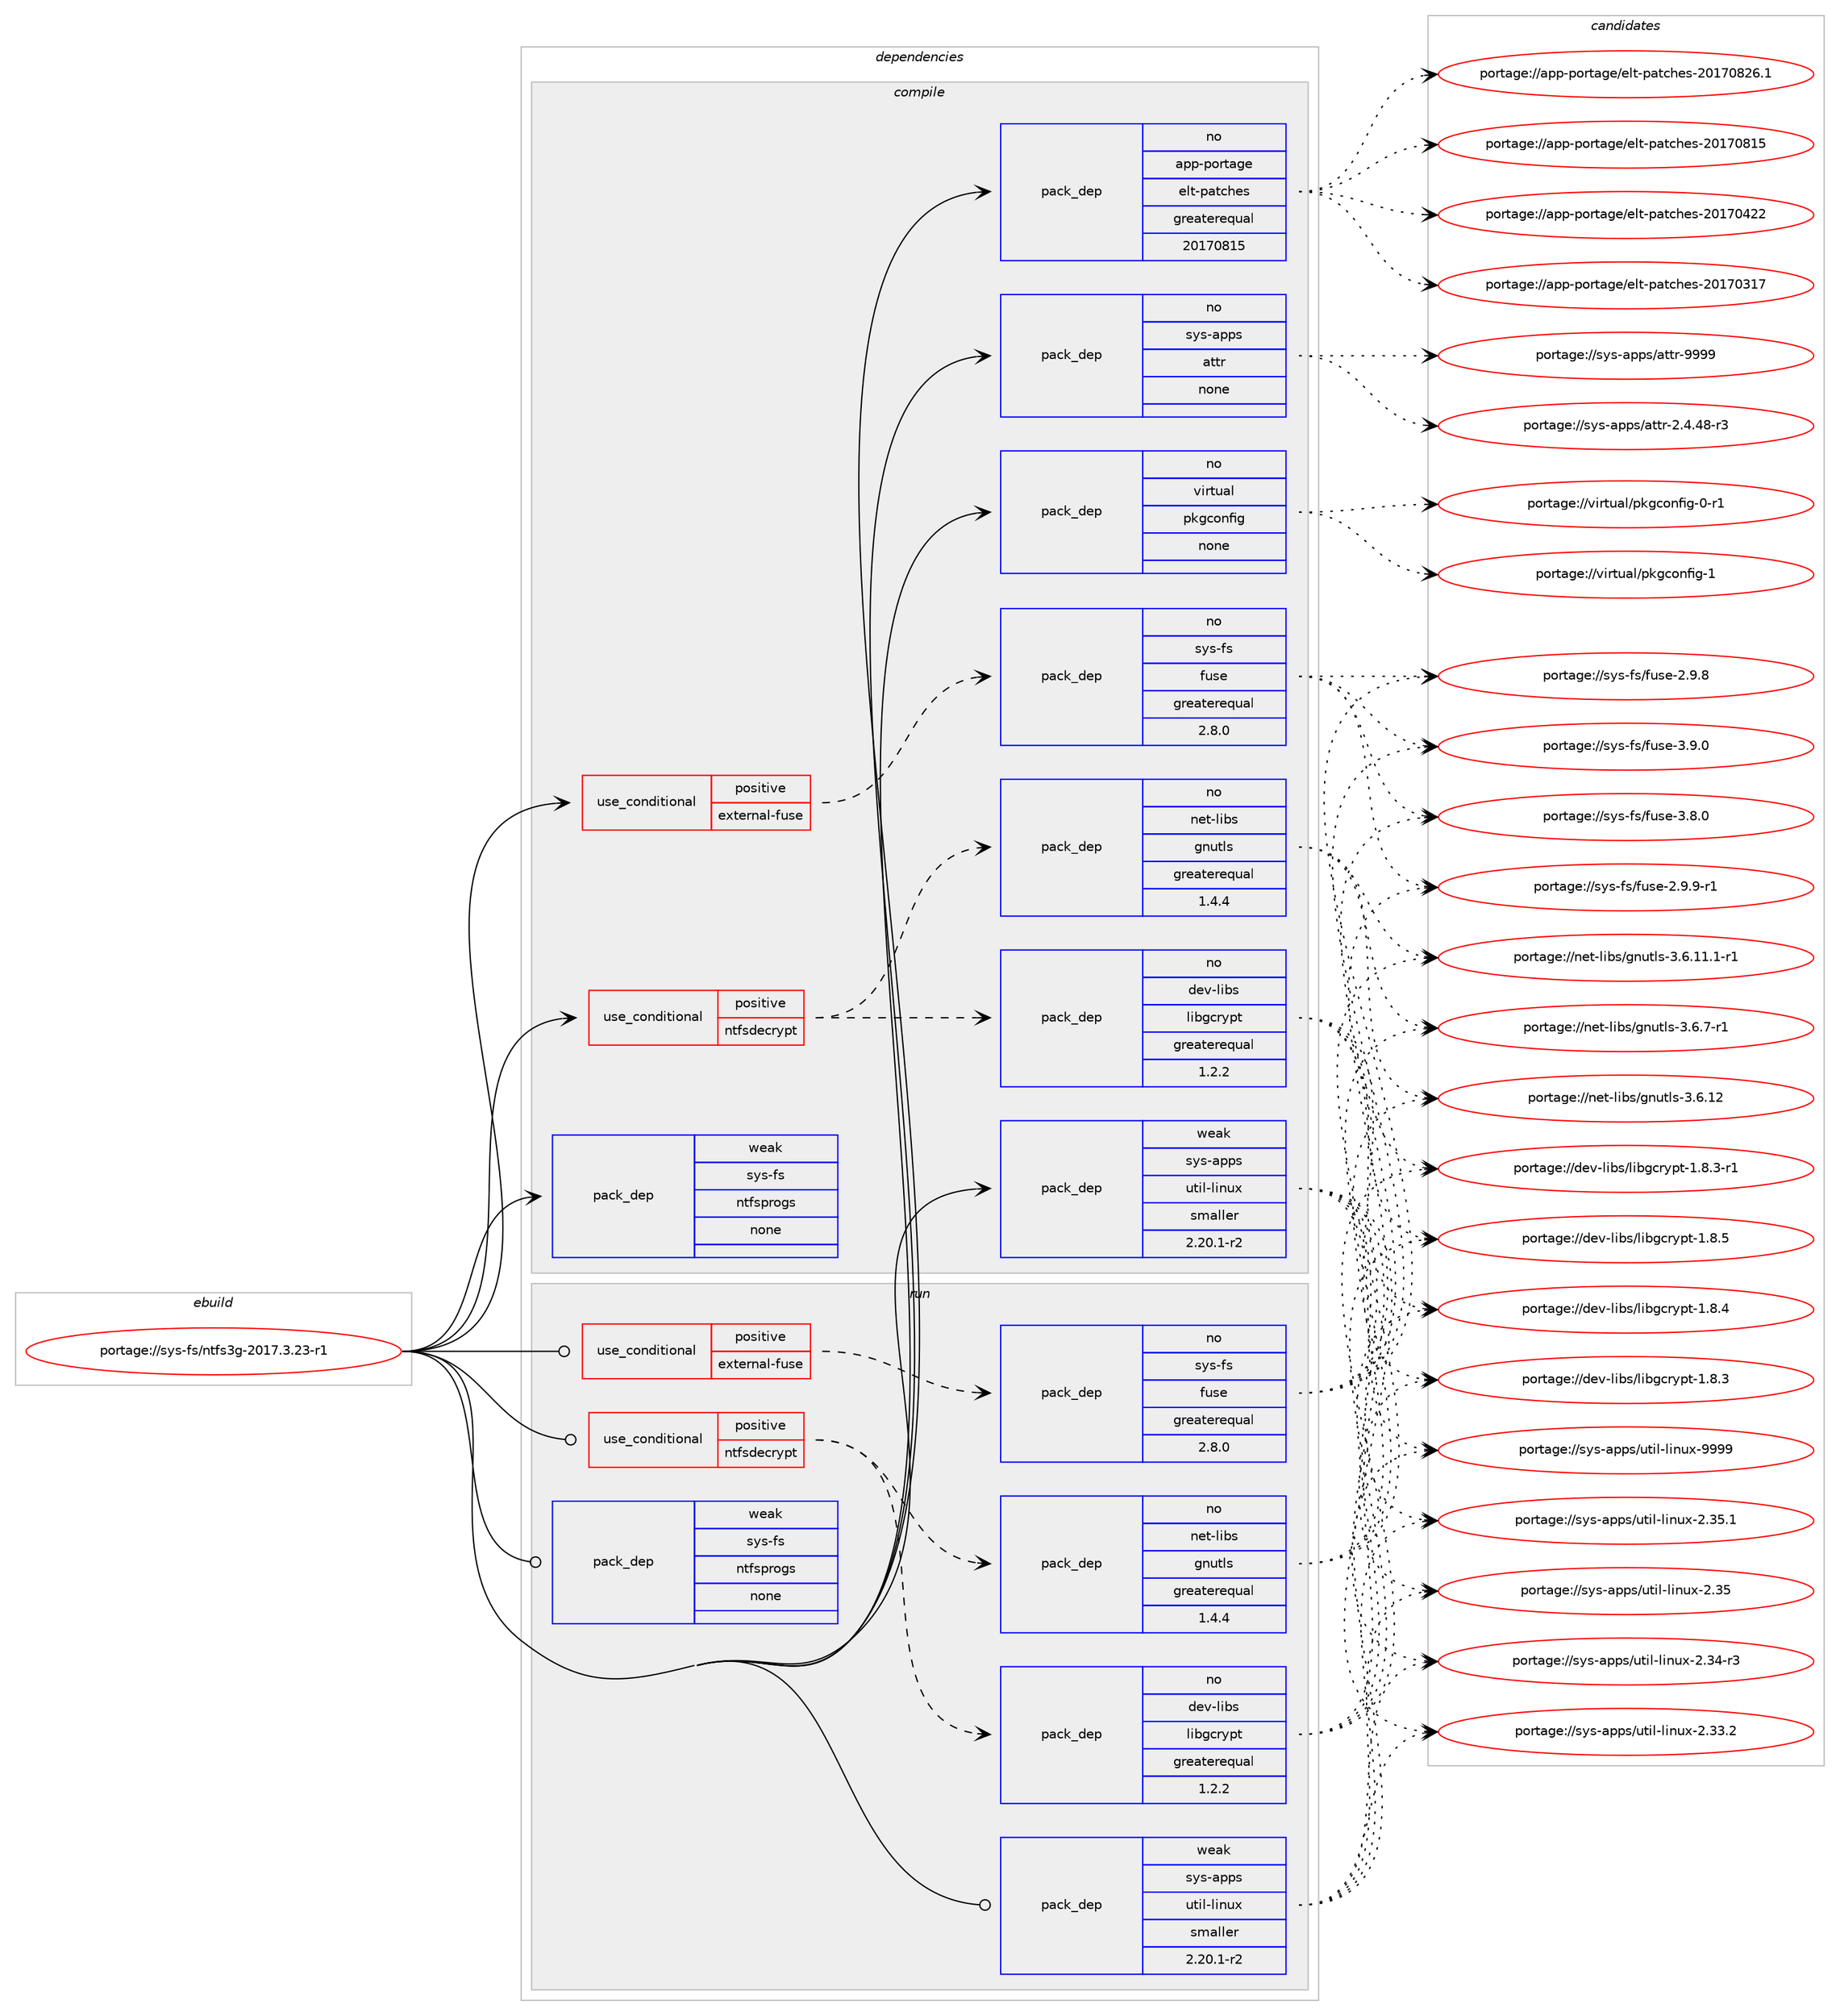 digraph prolog {

# *************
# Graph options
# *************

newrank=true;
concentrate=true;
compound=true;
graph [rankdir=LR,fontname=Helvetica,fontsize=10,ranksep=1.5];#, ranksep=2.5, nodesep=0.2];
edge  [arrowhead=vee];
node  [fontname=Helvetica,fontsize=10];

# **********
# The ebuild
# **********

subgraph cluster_leftcol {
color=gray;
rank=same;
label=<<i>ebuild</i>>;
id [label="portage://sys-fs/ntfs3g-2017.3.23-r1", color=red, width=4, href="../sys-fs/ntfs3g-2017.3.23-r1.svg"];
}

# ****************
# The dependencies
# ****************

subgraph cluster_midcol {
color=gray;
label=<<i>dependencies</i>>;
subgraph cluster_compile {
fillcolor="#eeeeee";
style=filled;
label=<<i>compile</i>>;
subgraph cond8400 {
dependency43142 [label=<<TABLE BORDER="0" CELLBORDER="1" CELLSPACING="0" CELLPADDING="4"><TR><TD ROWSPAN="3" CELLPADDING="10">use_conditional</TD></TR><TR><TD>positive</TD></TR><TR><TD>external-fuse</TD></TR></TABLE>>, shape=none, color=red];
subgraph pack33756 {
dependency43143 [label=<<TABLE BORDER="0" CELLBORDER="1" CELLSPACING="0" CELLPADDING="4" WIDTH="220"><TR><TD ROWSPAN="6" CELLPADDING="30">pack_dep</TD></TR><TR><TD WIDTH="110">no</TD></TR><TR><TD>sys-fs</TD></TR><TR><TD>fuse</TD></TR><TR><TD>greaterequal</TD></TR><TR><TD>2.8.0</TD></TR></TABLE>>, shape=none, color=blue];
}
dependency43142:e -> dependency43143:w [weight=20,style="dashed",arrowhead="vee"];
}
id:e -> dependency43142:w [weight=20,style="solid",arrowhead="vee"];
subgraph cond8401 {
dependency43144 [label=<<TABLE BORDER="0" CELLBORDER="1" CELLSPACING="0" CELLPADDING="4"><TR><TD ROWSPAN="3" CELLPADDING="10">use_conditional</TD></TR><TR><TD>positive</TD></TR><TR><TD>ntfsdecrypt</TD></TR></TABLE>>, shape=none, color=red];
subgraph pack33757 {
dependency43145 [label=<<TABLE BORDER="0" CELLBORDER="1" CELLSPACING="0" CELLPADDING="4" WIDTH="220"><TR><TD ROWSPAN="6" CELLPADDING="30">pack_dep</TD></TR><TR><TD WIDTH="110">no</TD></TR><TR><TD>dev-libs</TD></TR><TR><TD>libgcrypt</TD></TR><TR><TD>greaterequal</TD></TR><TR><TD>1.2.2</TD></TR></TABLE>>, shape=none, color=blue];
}
dependency43144:e -> dependency43145:w [weight=20,style="dashed",arrowhead="vee"];
subgraph pack33758 {
dependency43146 [label=<<TABLE BORDER="0" CELLBORDER="1" CELLSPACING="0" CELLPADDING="4" WIDTH="220"><TR><TD ROWSPAN="6" CELLPADDING="30">pack_dep</TD></TR><TR><TD WIDTH="110">no</TD></TR><TR><TD>net-libs</TD></TR><TR><TD>gnutls</TD></TR><TR><TD>greaterequal</TD></TR><TR><TD>1.4.4</TD></TR></TABLE>>, shape=none, color=blue];
}
dependency43144:e -> dependency43146:w [weight=20,style="dashed",arrowhead="vee"];
}
id:e -> dependency43144:w [weight=20,style="solid",arrowhead="vee"];
subgraph pack33759 {
dependency43147 [label=<<TABLE BORDER="0" CELLBORDER="1" CELLSPACING="0" CELLPADDING="4" WIDTH="220"><TR><TD ROWSPAN="6" CELLPADDING="30">pack_dep</TD></TR><TR><TD WIDTH="110">no</TD></TR><TR><TD>app-portage</TD></TR><TR><TD>elt-patches</TD></TR><TR><TD>greaterequal</TD></TR><TR><TD>20170815</TD></TR></TABLE>>, shape=none, color=blue];
}
id:e -> dependency43147:w [weight=20,style="solid",arrowhead="vee"];
subgraph pack33760 {
dependency43148 [label=<<TABLE BORDER="0" CELLBORDER="1" CELLSPACING="0" CELLPADDING="4" WIDTH="220"><TR><TD ROWSPAN="6" CELLPADDING="30">pack_dep</TD></TR><TR><TD WIDTH="110">no</TD></TR><TR><TD>sys-apps</TD></TR><TR><TD>attr</TD></TR><TR><TD>none</TD></TR><TR><TD></TD></TR></TABLE>>, shape=none, color=blue];
}
id:e -> dependency43148:w [weight=20,style="solid",arrowhead="vee"];
subgraph pack33761 {
dependency43149 [label=<<TABLE BORDER="0" CELLBORDER="1" CELLSPACING="0" CELLPADDING="4" WIDTH="220"><TR><TD ROWSPAN="6" CELLPADDING="30">pack_dep</TD></TR><TR><TD WIDTH="110">no</TD></TR><TR><TD>virtual</TD></TR><TR><TD>pkgconfig</TD></TR><TR><TD>none</TD></TR><TR><TD></TD></TR></TABLE>>, shape=none, color=blue];
}
id:e -> dependency43149:w [weight=20,style="solid",arrowhead="vee"];
subgraph pack33762 {
dependency43150 [label=<<TABLE BORDER="0" CELLBORDER="1" CELLSPACING="0" CELLPADDING="4" WIDTH="220"><TR><TD ROWSPAN="6" CELLPADDING="30">pack_dep</TD></TR><TR><TD WIDTH="110">weak</TD></TR><TR><TD>sys-apps</TD></TR><TR><TD>util-linux</TD></TR><TR><TD>smaller</TD></TR><TR><TD>2.20.1-r2</TD></TR></TABLE>>, shape=none, color=blue];
}
id:e -> dependency43150:w [weight=20,style="solid",arrowhead="vee"];
subgraph pack33763 {
dependency43151 [label=<<TABLE BORDER="0" CELLBORDER="1" CELLSPACING="0" CELLPADDING="4" WIDTH="220"><TR><TD ROWSPAN="6" CELLPADDING="30">pack_dep</TD></TR><TR><TD WIDTH="110">weak</TD></TR><TR><TD>sys-fs</TD></TR><TR><TD>ntfsprogs</TD></TR><TR><TD>none</TD></TR><TR><TD></TD></TR></TABLE>>, shape=none, color=blue];
}
id:e -> dependency43151:w [weight=20,style="solid",arrowhead="vee"];
}
subgraph cluster_compileandrun {
fillcolor="#eeeeee";
style=filled;
label=<<i>compile and run</i>>;
}
subgraph cluster_run {
fillcolor="#eeeeee";
style=filled;
label=<<i>run</i>>;
subgraph cond8402 {
dependency43152 [label=<<TABLE BORDER="0" CELLBORDER="1" CELLSPACING="0" CELLPADDING="4"><TR><TD ROWSPAN="3" CELLPADDING="10">use_conditional</TD></TR><TR><TD>positive</TD></TR><TR><TD>external-fuse</TD></TR></TABLE>>, shape=none, color=red];
subgraph pack33764 {
dependency43153 [label=<<TABLE BORDER="0" CELLBORDER="1" CELLSPACING="0" CELLPADDING="4" WIDTH="220"><TR><TD ROWSPAN="6" CELLPADDING="30">pack_dep</TD></TR><TR><TD WIDTH="110">no</TD></TR><TR><TD>sys-fs</TD></TR><TR><TD>fuse</TD></TR><TR><TD>greaterequal</TD></TR><TR><TD>2.8.0</TD></TR></TABLE>>, shape=none, color=blue];
}
dependency43152:e -> dependency43153:w [weight=20,style="dashed",arrowhead="vee"];
}
id:e -> dependency43152:w [weight=20,style="solid",arrowhead="odot"];
subgraph cond8403 {
dependency43154 [label=<<TABLE BORDER="0" CELLBORDER="1" CELLSPACING="0" CELLPADDING="4"><TR><TD ROWSPAN="3" CELLPADDING="10">use_conditional</TD></TR><TR><TD>positive</TD></TR><TR><TD>ntfsdecrypt</TD></TR></TABLE>>, shape=none, color=red];
subgraph pack33765 {
dependency43155 [label=<<TABLE BORDER="0" CELLBORDER="1" CELLSPACING="0" CELLPADDING="4" WIDTH="220"><TR><TD ROWSPAN="6" CELLPADDING="30">pack_dep</TD></TR><TR><TD WIDTH="110">no</TD></TR><TR><TD>dev-libs</TD></TR><TR><TD>libgcrypt</TD></TR><TR><TD>greaterequal</TD></TR><TR><TD>1.2.2</TD></TR></TABLE>>, shape=none, color=blue];
}
dependency43154:e -> dependency43155:w [weight=20,style="dashed",arrowhead="vee"];
subgraph pack33766 {
dependency43156 [label=<<TABLE BORDER="0" CELLBORDER="1" CELLSPACING="0" CELLPADDING="4" WIDTH="220"><TR><TD ROWSPAN="6" CELLPADDING="30">pack_dep</TD></TR><TR><TD WIDTH="110">no</TD></TR><TR><TD>net-libs</TD></TR><TR><TD>gnutls</TD></TR><TR><TD>greaterequal</TD></TR><TR><TD>1.4.4</TD></TR></TABLE>>, shape=none, color=blue];
}
dependency43154:e -> dependency43156:w [weight=20,style="dashed",arrowhead="vee"];
}
id:e -> dependency43154:w [weight=20,style="solid",arrowhead="odot"];
subgraph pack33767 {
dependency43157 [label=<<TABLE BORDER="0" CELLBORDER="1" CELLSPACING="0" CELLPADDING="4" WIDTH="220"><TR><TD ROWSPAN="6" CELLPADDING="30">pack_dep</TD></TR><TR><TD WIDTH="110">weak</TD></TR><TR><TD>sys-apps</TD></TR><TR><TD>util-linux</TD></TR><TR><TD>smaller</TD></TR><TR><TD>2.20.1-r2</TD></TR></TABLE>>, shape=none, color=blue];
}
id:e -> dependency43157:w [weight=20,style="solid",arrowhead="odot"];
subgraph pack33768 {
dependency43158 [label=<<TABLE BORDER="0" CELLBORDER="1" CELLSPACING="0" CELLPADDING="4" WIDTH="220"><TR><TD ROWSPAN="6" CELLPADDING="30">pack_dep</TD></TR><TR><TD WIDTH="110">weak</TD></TR><TR><TD>sys-fs</TD></TR><TR><TD>ntfsprogs</TD></TR><TR><TD>none</TD></TR><TR><TD></TD></TR></TABLE>>, shape=none, color=blue];
}
id:e -> dependency43158:w [weight=20,style="solid",arrowhead="odot"];
}
}

# **************
# The candidates
# **************

subgraph cluster_choices {
rank=same;
color=gray;
label=<<i>candidates</i>>;

subgraph choice33756 {
color=black;
nodesep=1;
choice1151211154510211547102117115101455146574648 [label="portage://sys-fs/fuse-3.9.0", color=red, width=4,href="../sys-fs/fuse-3.9.0.svg"];
choice1151211154510211547102117115101455146564648 [label="portage://sys-fs/fuse-3.8.0", color=red, width=4,href="../sys-fs/fuse-3.8.0.svg"];
choice11512111545102115471021171151014550465746574511449 [label="portage://sys-fs/fuse-2.9.9-r1", color=red, width=4,href="../sys-fs/fuse-2.9.9-r1.svg"];
choice1151211154510211547102117115101455046574656 [label="portage://sys-fs/fuse-2.9.8", color=red, width=4,href="../sys-fs/fuse-2.9.8.svg"];
dependency43143:e -> choice1151211154510211547102117115101455146574648:w [style=dotted,weight="100"];
dependency43143:e -> choice1151211154510211547102117115101455146564648:w [style=dotted,weight="100"];
dependency43143:e -> choice11512111545102115471021171151014550465746574511449:w [style=dotted,weight="100"];
dependency43143:e -> choice1151211154510211547102117115101455046574656:w [style=dotted,weight="100"];
}
subgraph choice33757 {
color=black;
nodesep=1;
choice1001011184510810598115471081059810399114121112116454946564653 [label="portage://dev-libs/libgcrypt-1.8.5", color=red, width=4,href="../dev-libs/libgcrypt-1.8.5.svg"];
choice1001011184510810598115471081059810399114121112116454946564652 [label="portage://dev-libs/libgcrypt-1.8.4", color=red, width=4,href="../dev-libs/libgcrypt-1.8.4.svg"];
choice10010111845108105981154710810598103991141211121164549465646514511449 [label="portage://dev-libs/libgcrypt-1.8.3-r1", color=red, width=4,href="../dev-libs/libgcrypt-1.8.3-r1.svg"];
choice1001011184510810598115471081059810399114121112116454946564651 [label="portage://dev-libs/libgcrypt-1.8.3", color=red, width=4,href="../dev-libs/libgcrypt-1.8.3.svg"];
dependency43145:e -> choice1001011184510810598115471081059810399114121112116454946564653:w [style=dotted,weight="100"];
dependency43145:e -> choice1001011184510810598115471081059810399114121112116454946564652:w [style=dotted,weight="100"];
dependency43145:e -> choice10010111845108105981154710810598103991141211121164549465646514511449:w [style=dotted,weight="100"];
dependency43145:e -> choice1001011184510810598115471081059810399114121112116454946564651:w [style=dotted,weight="100"];
}
subgraph choice33758 {
color=black;
nodesep=1;
choice1101011164510810598115471031101171161081154551465446554511449 [label="portage://net-libs/gnutls-3.6.7-r1", color=red, width=4,href="../net-libs/gnutls-3.6.7-r1.svg"];
choice11010111645108105981154710311011711610811545514654464950 [label="portage://net-libs/gnutls-3.6.12", color=red, width=4,href="../net-libs/gnutls-3.6.12.svg"];
choice1101011164510810598115471031101171161081154551465446494946494511449 [label="portage://net-libs/gnutls-3.6.11.1-r1", color=red, width=4,href="../net-libs/gnutls-3.6.11.1-r1.svg"];
dependency43146:e -> choice1101011164510810598115471031101171161081154551465446554511449:w [style=dotted,weight="100"];
dependency43146:e -> choice11010111645108105981154710311011711610811545514654464950:w [style=dotted,weight="100"];
dependency43146:e -> choice1101011164510810598115471031101171161081154551465446494946494511449:w [style=dotted,weight="100"];
}
subgraph choice33759 {
color=black;
nodesep=1;
choice971121124511211111411697103101471011081164511297116991041011154550484955485650544649 [label="portage://app-portage/elt-patches-20170826.1", color=red, width=4,href="../app-portage/elt-patches-20170826.1.svg"];
choice97112112451121111141169710310147101108116451129711699104101115455048495548564953 [label="portage://app-portage/elt-patches-20170815", color=red, width=4,href="../app-portage/elt-patches-20170815.svg"];
choice97112112451121111141169710310147101108116451129711699104101115455048495548525050 [label="portage://app-portage/elt-patches-20170422", color=red, width=4,href="../app-portage/elt-patches-20170422.svg"];
choice97112112451121111141169710310147101108116451129711699104101115455048495548514955 [label="portage://app-portage/elt-patches-20170317", color=red, width=4,href="../app-portage/elt-patches-20170317.svg"];
dependency43147:e -> choice971121124511211111411697103101471011081164511297116991041011154550484955485650544649:w [style=dotted,weight="100"];
dependency43147:e -> choice97112112451121111141169710310147101108116451129711699104101115455048495548564953:w [style=dotted,weight="100"];
dependency43147:e -> choice97112112451121111141169710310147101108116451129711699104101115455048495548525050:w [style=dotted,weight="100"];
dependency43147:e -> choice97112112451121111141169710310147101108116451129711699104101115455048495548514955:w [style=dotted,weight="100"];
}
subgraph choice33760 {
color=black;
nodesep=1;
choice115121115459711211211547971161161144557575757 [label="portage://sys-apps/attr-9999", color=red, width=4,href="../sys-apps/attr-9999.svg"];
choice11512111545971121121154797116116114455046524652564511451 [label="portage://sys-apps/attr-2.4.48-r3", color=red, width=4,href="../sys-apps/attr-2.4.48-r3.svg"];
dependency43148:e -> choice115121115459711211211547971161161144557575757:w [style=dotted,weight="100"];
dependency43148:e -> choice11512111545971121121154797116116114455046524652564511451:w [style=dotted,weight="100"];
}
subgraph choice33761 {
color=black;
nodesep=1;
choice1181051141161179710847112107103991111101021051034549 [label="portage://virtual/pkgconfig-1", color=red, width=4,href="../virtual/pkgconfig-1.svg"];
choice11810511411611797108471121071039911111010210510345484511449 [label="portage://virtual/pkgconfig-0-r1", color=red, width=4,href="../virtual/pkgconfig-0-r1.svg"];
dependency43149:e -> choice1181051141161179710847112107103991111101021051034549:w [style=dotted,weight="100"];
dependency43149:e -> choice11810511411611797108471121071039911111010210510345484511449:w [style=dotted,weight="100"];
}
subgraph choice33762 {
color=black;
nodesep=1;
choice115121115459711211211547117116105108451081051101171204557575757 [label="portage://sys-apps/util-linux-9999", color=red, width=4,href="../sys-apps/util-linux-9999.svg"];
choice1151211154597112112115471171161051084510810511011712045504651534649 [label="portage://sys-apps/util-linux-2.35.1", color=red, width=4,href="../sys-apps/util-linux-2.35.1.svg"];
choice115121115459711211211547117116105108451081051101171204550465153 [label="portage://sys-apps/util-linux-2.35", color=red, width=4,href="../sys-apps/util-linux-2.35.svg"];
choice1151211154597112112115471171161051084510810511011712045504651524511451 [label="portage://sys-apps/util-linux-2.34-r3", color=red, width=4,href="../sys-apps/util-linux-2.34-r3.svg"];
choice1151211154597112112115471171161051084510810511011712045504651514650 [label="portage://sys-apps/util-linux-2.33.2", color=red, width=4,href="../sys-apps/util-linux-2.33.2.svg"];
dependency43150:e -> choice115121115459711211211547117116105108451081051101171204557575757:w [style=dotted,weight="100"];
dependency43150:e -> choice1151211154597112112115471171161051084510810511011712045504651534649:w [style=dotted,weight="100"];
dependency43150:e -> choice115121115459711211211547117116105108451081051101171204550465153:w [style=dotted,weight="100"];
dependency43150:e -> choice1151211154597112112115471171161051084510810511011712045504651524511451:w [style=dotted,weight="100"];
dependency43150:e -> choice1151211154597112112115471171161051084510810511011712045504651514650:w [style=dotted,weight="100"];
}
subgraph choice33763 {
color=black;
nodesep=1;
}
subgraph choice33764 {
color=black;
nodesep=1;
choice1151211154510211547102117115101455146574648 [label="portage://sys-fs/fuse-3.9.0", color=red, width=4,href="../sys-fs/fuse-3.9.0.svg"];
choice1151211154510211547102117115101455146564648 [label="portage://sys-fs/fuse-3.8.0", color=red, width=4,href="../sys-fs/fuse-3.8.0.svg"];
choice11512111545102115471021171151014550465746574511449 [label="portage://sys-fs/fuse-2.9.9-r1", color=red, width=4,href="../sys-fs/fuse-2.9.9-r1.svg"];
choice1151211154510211547102117115101455046574656 [label="portage://sys-fs/fuse-2.9.8", color=red, width=4,href="../sys-fs/fuse-2.9.8.svg"];
dependency43153:e -> choice1151211154510211547102117115101455146574648:w [style=dotted,weight="100"];
dependency43153:e -> choice1151211154510211547102117115101455146564648:w [style=dotted,weight="100"];
dependency43153:e -> choice11512111545102115471021171151014550465746574511449:w [style=dotted,weight="100"];
dependency43153:e -> choice1151211154510211547102117115101455046574656:w [style=dotted,weight="100"];
}
subgraph choice33765 {
color=black;
nodesep=1;
choice1001011184510810598115471081059810399114121112116454946564653 [label="portage://dev-libs/libgcrypt-1.8.5", color=red, width=4,href="../dev-libs/libgcrypt-1.8.5.svg"];
choice1001011184510810598115471081059810399114121112116454946564652 [label="portage://dev-libs/libgcrypt-1.8.4", color=red, width=4,href="../dev-libs/libgcrypt-1.8.4.svg"];
choice10010111845108105981154710810598103991141211121164549465646514511449 [label="portage://dev-libs/libgcrypt-1.8.3-r1", color=red, width=4,href="../dev-libs/libgcrypt-1.8.3-r1.svg"];
choice1001011184510810598115471081059810399114121112116454946564651 [label="portage://dev-libs/libgcrypt-1.8.3", color=red, width=4,href="../dev-libs/libgcrypt-1.8.3.svg"];
dependency43155:e -> choice1001011184510810598115471081059810399114121112116454946564653:w [style=dotted,weight="100"];
dependency43155:e -> choice1001011184510810598115471081059810399114121112116454946564652:w [style=dotted,weight="100"];
dependency43155:e -> choice10010111845108105981154710810598103991141211121164549465646514511449:w [style=dotted,weight="100"];
dependency43155:e -> choice1001011184510810598115471081059810399114121112116454946564651:w [style=dotted,weight="100"];
}
subgraph choice33766 {
color=black;
nodesep=1;
choice1101011164510810598115471031101171161081154551465446554511449 [label="portage://net-libs/gnutls-3.6.7-r1", color=red, width=4,href="../net-libs/gnutls-3.6.7-r1.svg"];
choice11010111645108105981154710311011711610811545514654464950 [label="portage://net-libs/gnutls-3.6.12", color=red, width=4,href="../net-libs/gnutls-3.6.12.svg"];
choice1101011164510810598115471031101171161081154551465446494946494511449 [label="portage://net-libs/gnutls-3.6.11.1-r1", color=red, width=4,href="../net-libs/gnutls-3.6.11.1-r1.svg"];
dependency43156:e -> choice1101011164510810598115471031101171161081154551465446554511449:w [style=dotted,weight="100"];
dependency43156:e -> choice11010111645108105981154710311011711610811545514654464950:w [style=dotted,weight="100"];
dependency43156:e -> choice1101011164510810598115471031101171161081154551465446494946494511449:w [style=dotted,weight="100"];
}
subgraph choice33767 {
color=black;
nodesep=1;
choice115121115459711211211547117116105108451081051101171204557575757 [label="portage://sys-apps/util-linux-9999", color=red, width=4,href="../sys-apps/util-linux-9999.svg"];
choice1151211154597112112115471171161051084510810511011712045504651534649 [label="portage://sys-apps/util-linux-2.35.1", color=red, width=4,href="../sys-apps/util-linux-2.35.1.svg"];
choice115121115459711211211547117116105108451081051101171204550465153 [label="portage://sys-apps/util-linux-2.35", color=red, width=4,href="../sys-apps/util-linux-2.35.svg"];
choice1151211154597112112115471171161051084510810511011712045504651524511451 [label="portage://sys-apps/util-linux-2.34-r3", color=red, width=4,href="../sys-apps/util-linux-2.34-r3.svg"];
choice1151211154597112112115471171161051084510810511011712045504651514650 [label="portage://sys-apps/util-linux-2.33.2", color=red, width=4,href="../sys-apps/util-linux-2.33.2.svg"];
dependency43157:e -> choice115121115459711211211547117116105108451081051101171204557575757:w [style=dotted,weight="100"];
dependency43157:e -> choice1151211154597112112115471171161051084510810511011712045504651534649:w [style=dotted,weight="100"];
dependency43157:e -> choice115121115459711211211547117116105108451081051101171204550465153:w [style=dotted,weight="100"];
dependency43157:e -> choice1151211154597112112115471171161051084510810511011712045504651524511451:w [style=dotted,weight="100"];
dependency43157:e -> choice1151211154597112112115471171161051084510810511011712045504651514650:w [style=dotted,weight="100"];
}
subgraph choice33768 {
color=black;
nodesep=1;
}
}

}

